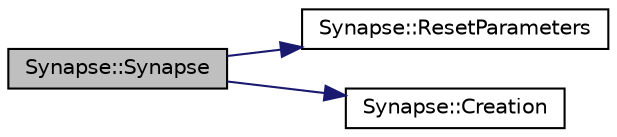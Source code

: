 digraph "Synapse::Synapse"
{
  edge [fontname="Helvetica",fontsize="10",labelfontname="Helvetica",labelfontsize="10"];
  node [fontname="Helvetica",fontsize="10",shape=record];
  rankdir="LR";
  Node1 [label="Synapse::Synapse",height=0.2,width=0.4,color="black", fillcolor="grey75", style="filled", fontcolor="black"];
  Node1 -> Node2 [color="midnightblue",fontsize="10",style="solid",fontname="Helvetica"];
  Node2 [label="Synapse::ResetParameters",height=0.2,width=0.4,color="black", fillcolor="white", style="filled",URL="$class_synapse.html#ac13141f56da8abde07182859d6382c9d"];
  Node1 -> Node3 [color="midnightblue",fontsize="10",style="solid",fontname="Helvetica"];
  Node3 [label="Synapse::Creation",height=0.2,width=0.4,color="black", fillcolor="white", style="filled",URL="$class_synapse.html#ad7068215bfa30fc7254d503cae6e4d66"];
}
